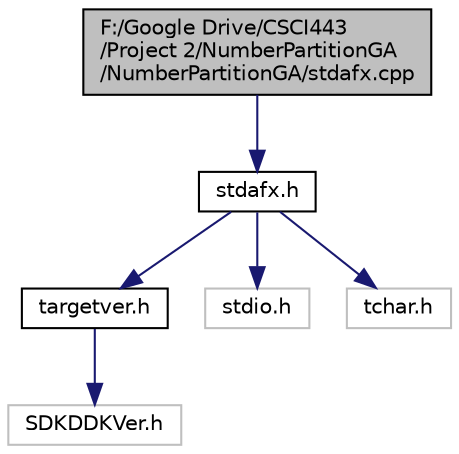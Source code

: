 digraph "F:/Google Drive/CSCI443/Project 2/NumberPartitionGA/NumberPartitionGA/stdafx.cpp"
{
  edge [fontname="Helvetica",fontsize="10",labelfontname="Helvetica",labelfontsize="10"];
  node [fontname="Helvetica",fontsize="10",shape=record];
  Node0 [label="F:/Google Drive/CSCI443\l/Project 2/NumberPartitionGA\l/NumberPartitionGA/stdafx.cpp",height=0.2,width=0.4,color="black", fillcolor="grey75", style="filled", fontcolor="black"];
  Node0 -> Node1 [color="midnightblue",fontsize="10",style="solid",fontname="Helvetica"];
  Node1 [label="stdafx.h",height=0.2,width=0.4,color="black", fillcolor="white", style="filled",URL="$stdafx_8h.html"];
  Node1 -> Node2 [color="midnightblue",fontsize="10",style="solid",fontname="Helvetica"];
  Node2 [label="targetver.h",height=0.2,width=0.4,color="black", fillcolor="white", style="filled",URL="$targetver_8h.html"];
  Node2 -> Node3 [color="midnightblue",fontsize="10",style="solid",fontname="Helvetica"];
  Node3 [label="SDKDDKVer.h",height=0.2,width=0.4,color="grey75", fillcolor="white", style="filled"];
  Node1 -> Node4 [color="midnightblue",fontsize="10",style="solid",fontname="Helvetica"];
  Node4 [label="stdio.h",height=0.2,width=0.4,color="grey75", fillcolor="white", style="filled"];
  Node1 -> Node5 [color="midnightblue",fontsize="10",style="solid",fontname="Helvetica"];
  Node5 [label="tchar.h",height=0.2,width=0.4,color="grey75", fillcolor="white", style="filled"];
}
